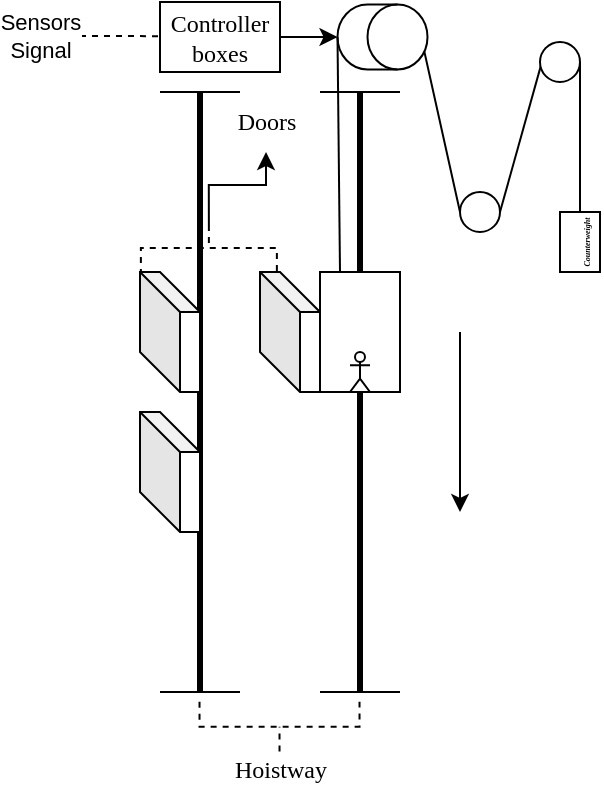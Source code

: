 <mxfile version="25.0.1">
  <diagram name="Page-1" id="V2dblSqPncVtTniJ_kZn">
    <mxGraphModel dx="634" dy="403" grid="1" gridSize="10" guides="1" tooltips="1" connect="1" arrows="1" fold="1" page="1" pageScale="1" pageWidth="1169" pageHeight="827" math="0" shadow="0">
      <root>
        <mxCell id="0" />
        <mxCell id="1" parent="0" />
        <mxCell id="s8Oyc5VECCHKuRnY4R---21" value="" style="endArrow=none;html=1;rounded=0;exitX=0;exitY=0;exitDx=0;exitDy=18.75;exitPerimeter=0;" edge="1" parent="1" source="s8Oyc5VECCHKuRnY4R---19">
          <mxGeometry width="50" height="50" relative="1" as="geometry">
            <mxPoint x="400" y="70" as="sourcePoint" />
            <mxPoint x="410" y="120" as="targetPoint" />
            <Array as="points">
              <mxPoint x="390" y="30" />
            </Array>
          </mxGeometry>
        </mxCell>
        <mxCell id="s8Oyc5VECCHKuRnY4R---1" value="" style="endArrow=none;html=1;rounded=0;strokeWidth=3;" edge="1" parent="1">
          <mxGeometry width="50" height="50" relative="1" as="geometry">
            <mxPoint x="360" y="360" as="sourcePoint" />
            <mxPoint x="360" y="60" as="targetPoint" />
          </mxGeometry>
        </mxCell>
        <mxCell id="s8Oyc5VECCHKuRnY4R---2" value="" style="endArrow=none;html=1;rounded=0;" edge="1" parent="1">
          <mxGeometry width="50" height="50" relative="1" as="geometry">
            <mxPoint x="340" y="360" as="sourcePoint" />
            <mxPoint x="380" y="360" as="targetPoint" />
          </mxGeometry>
        </mxCell>
        <mxCell id="s8Oyc5VECCHKuRnY4R---5" value="" style="endArrow=none;html=1;rounded=0;" edge="1" parent="1">
          <mxGeometry width="50" height="50" relative="1" as="geometry">
            <mxPoint x="340" y="60" as="sourcePoint" />
            <mxPoint x="380" y="60" as="targetPoint" />
          </mxGeometry>
        </mxCell>
        <mxCell id="s8Oyc5VECCHKuRnY4R---13" value="" style="rounded=0;whiteSpace=wrap;html=1;movable=1;resizable=1;rotatable=1;deletable=1;editable=1;locked=0;connectable=1;" vertex="1" parent="1">
          <mxGeometry x="340" y="150" width="40" height="60" as="geometry" />
        </mxCell>
        <mxCell id="s8Oyc5VECCHKuRnY4R---14" value="" style="shape=umlActor;verticalLabelPosition=bottom;verticalAlign=top;html=1;outlineConnect=0;movable=1;resizable=1;rotatable=1;deletable=1;editable=1;locked=0;connectable=1;" vertex="1" parent="1">
          <mxGeometry x="355" y="190" width="10" height="20" as="geometry" />
        </mxCell>
        <mxCell id="s8Oyc5VECCHKuRnY4R---19" value="" style="shape=cylinder3;whiteSpace=wrap;html=1;boundedLbl=1;backgroundOutline=1;size=15;rotation=90;" vertex="1" parent="1">
          <mxGeometry x="355" y="10" width="32.5" height="45" as="geometry" />
        </mxCell>
        <mxCell id="s8Oyc5VECCHKuRnY4R---20" value="" style="endArrow=none;html=1;rounded=0;exitX=0.25;exitY=0;exitDx=0;exitDy=0;entryX=0.5;entryY=1;entryDx=0;entryDy=0;entryPerimeter=0;" edge="1" parent="1" source="s8Oyc5VECCHKuRnY4R---13" target="s8Oyc5VECCHKuRnY4R---19">
          <mxGeometry width="50" height="50" relative="1" as="geometry">
            <mxPoint x="280" y="120" as="sourcePoint" />
            <mxPoint x="350" y="50" as="targetPoint" />
          </mxGeometry>
        </mxCell>
        <mxCell id="s8Oyc5VECCHKuRnY4R---24" value="" style="ellipse;whiteSpace=wrap;html=1;aspect=fixed;" vertex="1" parent="1">
          <mxGeometry x="410" y="110" width="20" height="20" as="geometry" />
        </mxCell>
        <mxCell id="s8Oyc5VECCHKuRnY4R---25" value="" style="endArrow=none;html=1;rounded=0;entryX=0;entryY=0;entryDx=0;entryDy=0;" edge="1" parent="1" target="s8Oyc5VECCHKuRnY4R---27">
          <mxGeometry width="50" height="50" relative="1" as="geometry">
            <mxPoint x="430" y="120" as="sourcePoint" />
            <mxPoint x="450" y="40" as="targetPoint" />
          </mxGeometry>
        </mxCell>
        <mxCell id="s8Oyc5VECCHKuRnY4R---28" value="" style="endArrow=none;html=1;rounded=0;entryX=1;entryY=0.5;entryDx=0;entryDy=0;" edge="1" parent="1" target="s8Oyc5VECCHKuRnY4R---27">
          <mxGeometry width="50" height="50" relative="1" as="geometry">
            <mxPoint x="470" y="120" as="sourcePoint" />
            <mxPoint x="500" y="50" as="targetPoint" />
          </mxGeometry>
        </mxCell>
        <mxCell id="s8Oyc5VECCHKuRnY4R---27" value="" style="ellipse;whiteSpace=wrap;html=1;aspect=fixed;" vertex="1" parent="1">
          <mxGeometry x="450" y="35" width="20" height="20" as="geometry" />
        </mxCell>
        <mxCell id="s8Oyc5VECCHKuRnY4R---29" value="&lt;font style=&quot;font-size: 4px;&quot; face=&quot;Times New Roman&quot;&gt;Counterweight&lt;/font&gt;" style="rounded=0;whiteSpace=wrap;html=1;align=center;horizontal=0;verticalAlign=bottom;fontStyle=3" vertex="1" parent="1">
          <mxGeometry x="460" y="120" width="20" height="30" as="geometry" />
        </mxCell>
        <mxCell id="s8Oyc5VECCHKuRnY4R---31" style="edgeStyle=orthogonalEdgeStyle;rounded=0;orthogonalLoop=1;jettySize=auto;html=1;exitX=1;exitY=0.5;exitDx=0;exitDy=0;" edge="1" parent="1" source="s8Oyc5VECCHKuRnY4R---30" target="s8Oyc5VECCHKuRnY4R---19">
          <mxGeometry relative="1" as="geometry" />
        </mxCell>
        <mxCell id="s8Oyc5VECCHKuRnY4R---30" value="&lt;font face=&quot;Times New Roman&quot;&gt;Controller boxes&lt;/font&gt;" style="rounded=0;whiteSpace=wrap;html=1;" vertex="1" parent="1">
          <mxGeometry x="260" y="15" width="60" height="35" as="geometry" />
        </mxCell>
        <mxCell id="s8Oyc5VECCHKuRnY4R---36" value="" style="endArrow=none;html=1;rounded=0;strokeWidth=3;" edge="1" parent="1">
          <mxGeometry width="50" height="50" relative="1" as="geometry">
            <mxPoint x="280" y="360" as="sourcePoint" />
            <mxPoint x="280" y="60" as="targetPoint" />
          </mxGeometry>
        </mxCell>
        <mxCell id="s8Oyc5VECCHKuRnY4R---37" value="" style="endArrow=none;html=1;rounded=0;" edge="1" parent="1">
          <mxGeometry width="50" height="50" relative="1" as="geometry">
            <mxPoint x="260" y="60" as="sourcePoint" />
            <mxPoint x="300" y="60" as="targetPoint" />
          </mxGeometry>
        </mxCell>
        <mxCell id="s8Oyc5VECCHKuRnY4R---38" value="" style="endArrow=none;html=1;rounded=0;" edge="1" parent="1">
          <mxGeometry width="50" height="50" relative="1" as="geometry">
            <mxPoint x="260" y="360" as="sourcePoint" />
            <mxPoint x="300" y="360" as="targetPoint" />
          </mxGeometry>
        </mxCell>
        <mxCell id="s8Oyc5VECCHKuRnY4R---39" value="" style="shape=cube;whiteSpace=wrap;html=1;boundedLbl=1;backgroundOutline=1;darkOpacity=0.05;darkOpacity2=0.1;" vertex="1" parent="1">
          <mxGeometry x="250" y="150" width="30" height="60" as="geometry" />
        </mxCell>
        <mxCell id="s8Oyc5VECCHKuRnY4R---41" value="" style="shape=cube;whiteSpace=wrap;html=1;boundedLbl=1;backgroundOutline=1;darkOpacity=0.05;darkOpacity2=0.1;" vertex="1" parent="1">
          <mxGeometry x="250" y="220" width="30" height="60" as="geometry" />
        </mxCell>
        <mxCell id="s8Oyc5VECCHKuRnY4R---48" value="" style="group" vertex="1" connectable="0" parent="1">
          <mxGeometry x="279.76" y="364.88" width="80" height="49.12" as="geometry" />
        </mxCell>
        <mxCell id="s8Oyc5VECCHKuRnY4R---42" value="" style="strokeWidth=1;html=1;shape=mxgraph.flowchart.annotation_2;align=left;labelPosition=right;pointerEvents=1;rotation=-90;fontSize=2;dashed=1;" vertex="1" parent="s8Oyc5VECCHKuRnY4R---48">
          <mxGeometry x="27.56" y="-27.56" width="24.88" height="80" as="geometry" />
        </mxCell>
        <mxCell id="s8Oyc5VECCHKuRnY4R---47" value="&lt;font face=&quot;Times New Roman&quot;&gt;Hoistway&lt;/font&gt;" style="text;html=1;align=center;verticalAlign=middle;resizable=0;points=[];autosize=1;strokeColor=none;fillColor=none;" vertex="1" parent="s8Oyc5VECCHKuRnY4R---48">
          <mxGeometry x="5" y="19.12" width="70" height="30" as="geometry" />
        </mxCell>
        <mxCell id="s8Oyc5VECCHKuRnY4R---50" value="" style="endArrow=classic;html=1;rounded=0;" edge="1" parent="1">
          <mxGeometry width="50" height="50" relative="1" as="geometry">
            <mxPoint x="410" y="180" as="sourcePoint" />
            <mxPoint x="410" y="270" as="targetPoint" />
          </mxGeometry>
        </mxCell>
        <mxCell id="s8Oyc5VECCHKuRnY4R---52" value="" style="shape=cube;whiteSpace=wrap;html=1;boundedLbl=1;backgroundOutline=1;darkOpacity=0.05;darkOpacity2=0.1;" vertex="1" parent="1">
          <mxGeometry x="310" y="150" width="30" height="60" as="geometry" />
        </mxCell>
        <mxCell id="s8Oyc5VECCHKuRnY4R---59" value="&lt;font face=&quot;Times New Roman&quot;&gt;Doors&lt;/font&gt;" style="text;html=1;align=center;verticalAlign=middle;resizable=0;points=[];autosize=1;strokeColor=none;fillColor=none;rotation=0;" vertex="1" parent="1">
          <mxGeometry x="288" y="60" width="50" height="30" as="geometry" />
        </mxCell>
        <mxCell id="s8Oyc5VECCHKuRnY4R---60" style="edgeStyle=orthogonalEdgeStyle;rounded=0;orthogonalLoop=1;jettySize=auto;html=1;exitX=0;exitY=0.5;exitDx=0;exitDy=0;exitPerimeter=0;" edge="1" parent="1" source="s8Oyc5VECCHKuRnY4R---58" target="s8Oyc5VECCHKuRnY4R---59">
          <mxGeometry relative="1" as="geometry" />
        </mxCell>
        <mxCell id="s8Oyc5VECCHKuRnY4R---58" value="" style="strokeWidth=1;html=1;shape=mxgraph.flowchart.annotation_2;align=left;labelPosition=right;pointerEvents=1;rotation=-270;fontSize=2;dashed=1;" vertex="1" parent="1">
          <mxGeometry x="273" y="104" width="22.88" height="68" as="geometry" />
        </mxCell>
        <mxCell id="s8Oyc5VECCHKuRnY4R---62" value="" style="endArrow=none;dashed=1;html=1;rounded=0;" edge="1" parent="1">
          <mxGeometry width="50" height="50" relative="1" as="geometry">
            <mxPoint x="220" y="32" as="sourcePoint" />
            <mxPoint x="260" y="32.08" as="targetPoint" />
          </mxGeometry>
        </mxCell>
        <mxCell id="s8Oyc5VECCHKuRnY4R---63" value="Sensors&lt;div&gt;Signal&lt;/div&gt;" style="edgeLabel;html=1;align=center;verticalAlign=middle;resizable=0;points=[];" vertex="1" connectable="0" parent="s8Oyc5VECCHKuRnY4R---62">
          <mxGeometry x="0.309" y="1" relative="1" as="geometry">
            <mxPoint x="-46" y="1" as="offset" />
          </mxGeometry>
        </mxCell>
      </root>
    </mxGraphModel>
  </diagram>
</mxfile>
